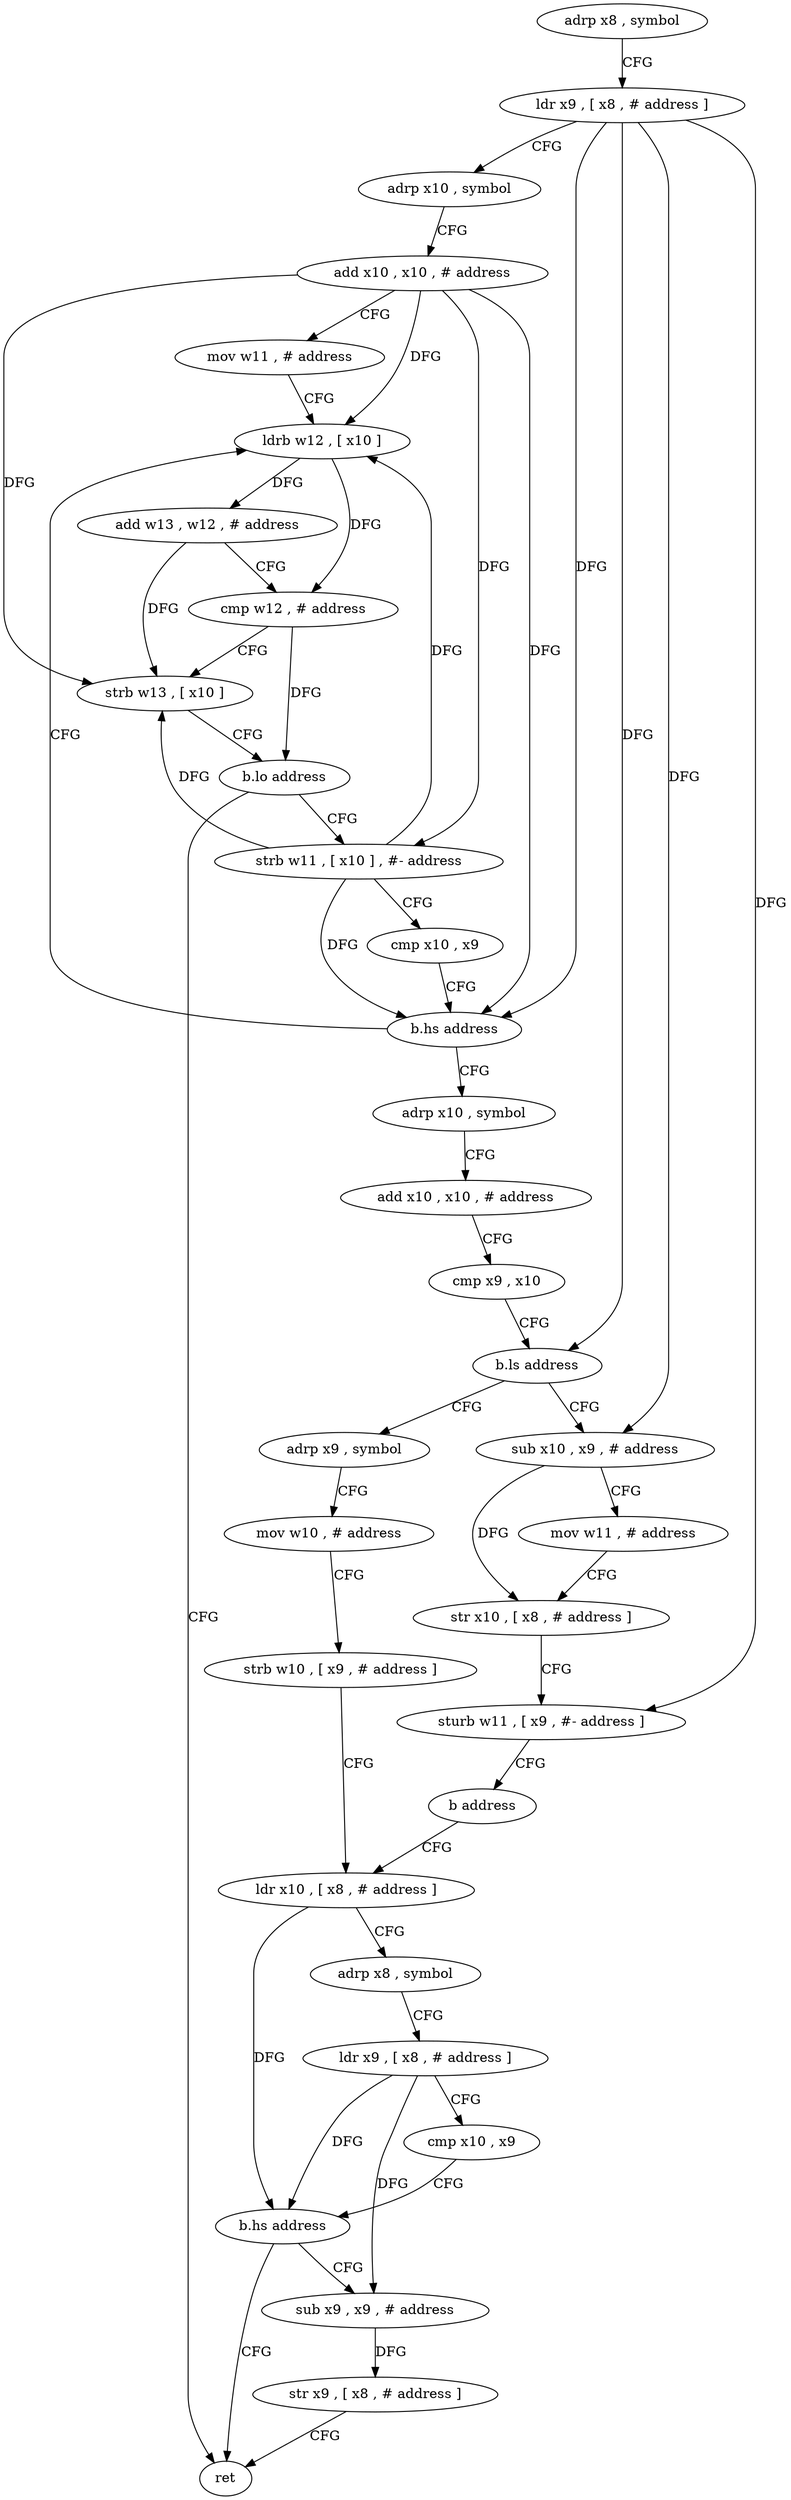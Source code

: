 digraph "func" {
"4204508" [label = "adrp x8 , symbol" ]
"4204512" [label = "ldr x9 , [ x8 , # address ]" ]
"4204516" [label = "adrp x10 , symbol" ]
"4204520" [label = "add x10 , x10 , # address" ]
"4204524" [label = "mov w11 , # address" ]
"4204528" [label = "ldrb w12 , [ x10 ]" ]
"4204636" [label = "ret" ]
"4204548" [label = "strb w11 , [ x10 ] , #- address" ]
"4204552" [label = "cmp x10 , x9" ]
"4204556" [label = "b.hs address" ]
"4204560" [label = "adrp x10 , symbol" ]
"4204532" [label = "add w13 , w12 , # address" ]
"4204536" [label = "cmp w12 , # address" ]
"4204540" [label = "strb w13 , [ x10 ]" ]
"4204544" [label = "b.lo address" ]
"4204564" [label = "add x10 , x10 , # address" ]
"4204568" [label = "cmp x9 , x10" ]
"4204572" [label = "b.ls address" ]
"4204596" [label = "adrp x9 , symbol" ]
"4204576" [label = "sub x10 , x9 , # address" ]
"4204600" [label = "mov w10 , # address" ]
"4204604" [label = "strb w10 , [ x9 , # address ]" ]
"4204608" [label = "ldr x10 , [ x8 , # address ]" ]
"4204580" [label = "mov w11 , # address" ]
"4204584" [label = "str x10 , [ x8 , # address ]" ]
"4204588" [label = "sturb w11 , [ x9 , #- address ]" ]
"4204592" [label = "b address" ]
"4204628" [label = "sub x9 , x9 , # address" ]
"4204632" [label = "str x9 , [ x8 , # address ]" ]
"4204612" [label = "adrp x8 , symbol" ]
"4204616" [label = "ldr x9 , [ x8 , # address ]" ]
"4204620" [label = "cmp x10 , x9" ]
"4204624" [label = "b.hs address" ]
"4204508" -> "4204512" [ label = "CFG" ]
"4204512" -> "4204516" [ label = "CFG" ]
"4204512" -> "4204556" [ label = "DFG" ]
"4204512" -> "4204572" [ label = "DFG" ]
"4204512" -> "4204576" [ label = "DFG" ]
"4204512" -> "4204588" [ label = "DFG" ]
"4204516" -> "4204520" [ label = "CFG" ]
"4204520" -> "4204524" [ label = "CFG" ]
"4204520" -> "4204528" [ label = "DFG" ]
"4204520" -> "4204540" [ label = "DFG" ]
"4204520" -> "4204548" [ label = "DFG" ]
"4204520" -> "4204556" [ label = "DFG" ]
"4204524" -> "4204528" [ label = "CFG" ]
"4204528" -> "4204532" [ label = "DFG" ]
"4204528" -> "4204536" [ label = "DFG" ]
"4204548" -> "4204552" [ label = "CFG" ]
"4204548" -> "4204528" [ label = "DFG" ]
"4204548" -> "4204540" [ label = "DFG" ]
"4204548" -> "4204556" [ label = "DFG" ]
"4204552" -> "4204556" [ label = "CFG" ]
"4204556" -> "4204528" [ label = "CFG" ]
"4204556" -> "4204560" [ label = "CFG" ]
"4204560" -> "4204564" [ label = "CFG" ]
"4204532" -> "4204536" [ label = "CFG" ]
"4204532" -> "4204540" [ label = "DFG" ]
"4204536" -> "4204540" [ label = "CFG" ]
"4204536" -> "4204544" [ label = "DFG" ]
"4204540" -> "4204544" [ label = "CFG" ]
"4204544" -> "4204636" [ label = "CFG" ]
"4204544" -> "4204548" [ label = "CFG" ]
"4204564" -> "4204568" [ label = "CFG" ]
"4204568" -> "4204572" [ label = "CFG" ]
"4204572" -> "4204596" [ label = "CFG" ]
"4204572" -> "4204576" [ label = "CFG" ]
"4204596" -> "4204600" [ label = "CFG" ]
"4204576" -> "4204580" [ label = "CFG" ]
"4204576" -> "4204584" [ label = "DFG" ]
"4204600" -> "4204604" [ label = "CFG" ]
"4204604" -> "4204608" [ label = "CFG" ]
"4204608" -> "4204612" [ label = "CFG" ]
"4204608" -> "4204624" [ label = "DFG" ]
"4204580" -> "4204584" [ label = "CFG" ]
"4204584" -> "4204588" [ label = "CFG" ]
"4204588" -> "4204592" [ label = "CFG" ]
"4204592" -> "4204608" [ label = "CFG" ]
"4204628" -> "4204632" [ label = "DFG" ]
"4204632" -> "4204636" [ label = "CFG" ]
"4204612" -> "4204616" [ label = "CFG" ]
"4204616" -> "4204620" [ label = "CFG" ]
"4204616" -> "4204624" [ label = "DFG" ]
"4204616" -> "4204628" [ label = "DFG" ]
"4204620" -> "4204624" [ label = "CFG" ]
"4204624" -> "4204636" [ label = "CFG" ]
"4204624" -> "4204628" [ label = "CFG" ]
}
